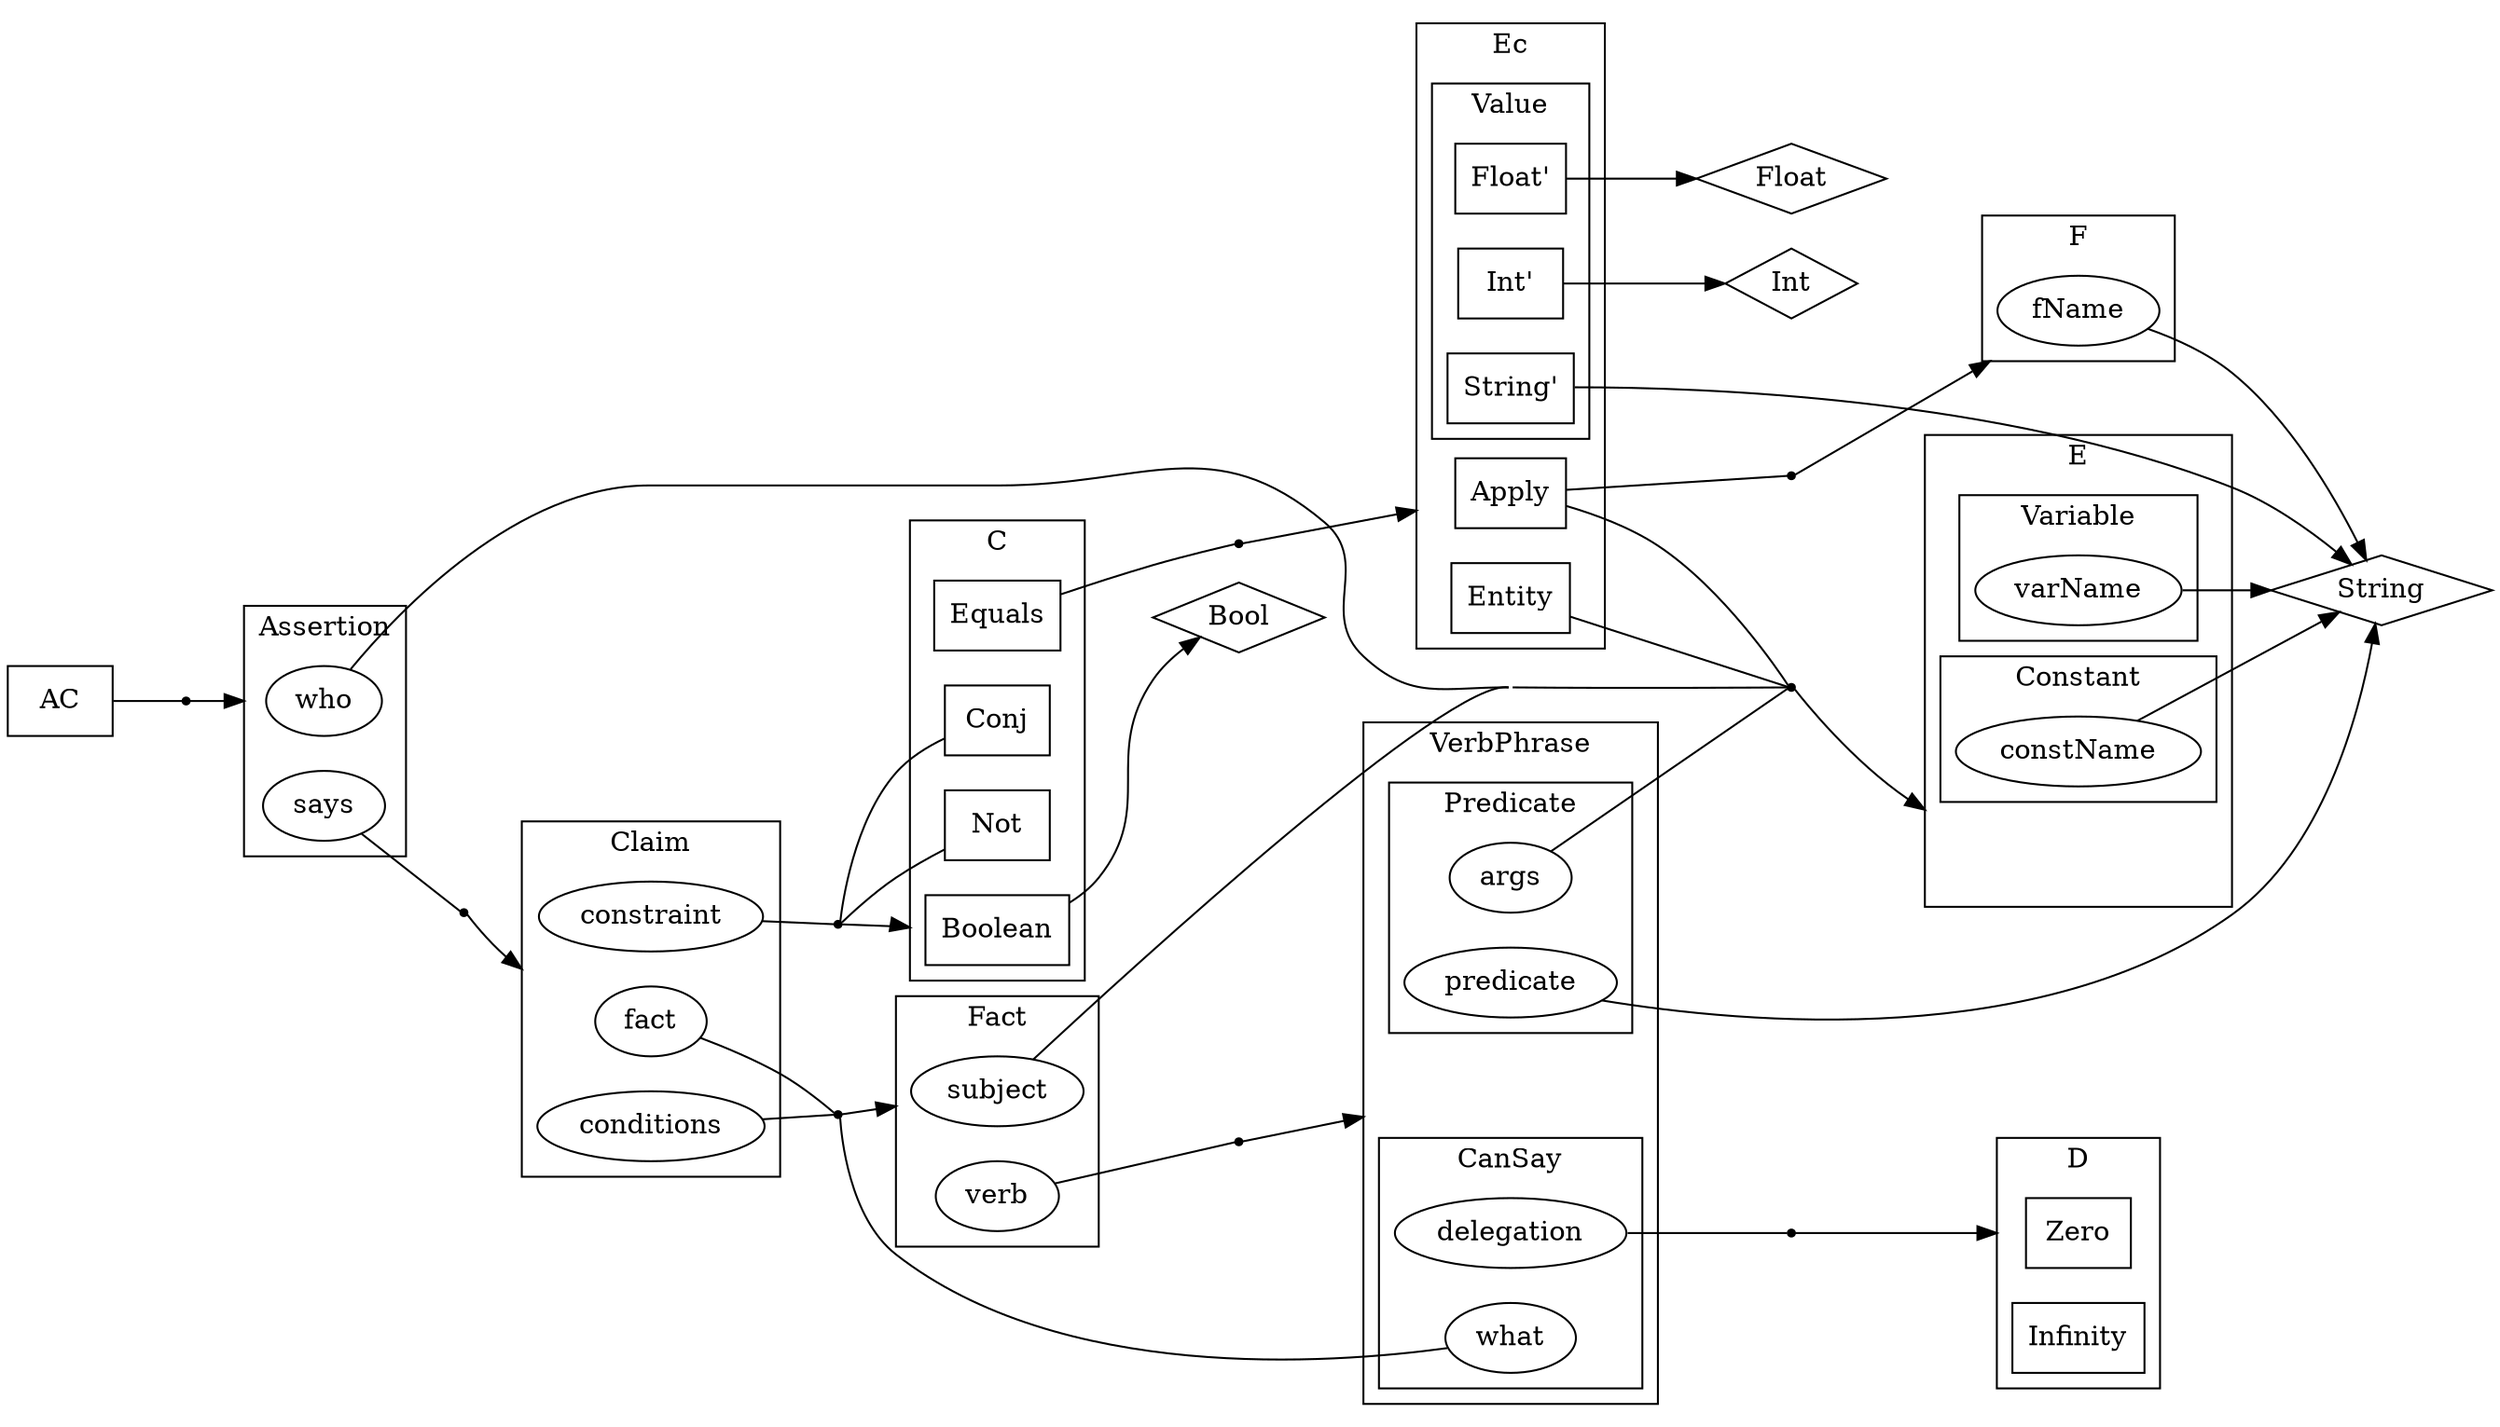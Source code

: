 digraph SecPAL {
    rankdir=LR;
    concentrate=true;
    overlap=false;
    splines=true;
    compound=true;  

    String [shape=diamond];
    Int [shape=diamond];
    Float [shape=diamond];
    Bool [shape=diamond];

    AC [shape=box];

    E [shape=point, size=0];
    subgraph cluster_e {
      label="E";
      e [style=invisible, size=0];
      subgraph cluster_variable {
        label="Variable";
        varName;
      }
      subgraph cluster_constant {
        label="Constant";
        constName;
      }
    }
    E -> e [lhead=cluster_e];

    D [shape=point, size=0];
    subgraph cluster_d {
      label="D";
      Zero [shape=box];
      Infinity [shape=box];
    }
    D -> Zero [lhead=cluster_d];

    VerbPhrase [shape=point, size=0];
    subgraph cluster_verbphrase {
      label="VerbPhrase";
      vp [style=invisible, size=0];
      subgraph cluster_predicate {
        label="Predicate";
        predicate;
        args;
      }

      subgraph cluster_cansay {
        label="CanSay";
        delegation;
        what;
      }
    }
    VerbPhrase -> vp [lhead=cluster_verbphrase];
    
    Fact [shape=point, size=0];
    subgraph cluster_fact {
      label="Fact";
      subject;
      verb;
    }
    Fact -> subject [lhead=cluster_fact];

    Claim [shape=point, size=0];
    subgraph cluster_claim {
      label="Claim";
      fact;
      conditions;
      constraint;
    }
    Claim -> fact [lhead=cluster_claim];

    Assertion [shape=point, size=0];
    subgraph cluster_assertion {
      label="Assertion";
      who;
      says;
    }
    Assertion -> who [lhead=cluster_assertion];

    F [shape=point, size=0];
    subgraph cluster_f {
      label="F";
      fName;
    }
    F->fName [lhead=cluster_f];

    C [shape=point, size=0];
    subgraph cluster_c {
      label="C";
      Boolean [shape=box];
      Conj [shape=box];
      Not [shape=box];
      Equals [shape=box];
    }
    C->Boolean [lhead=cluster_c];

    Ec [shape=point, size=0];
    subgraph cluster_ec {
      label="Ec";

      subgraph cluster_value {
        label="Value";
        Int1 [label="Int'", shape=box];
        Float1 [label="Float'", shape=box];
        String1 [label="String'", shape=box];
      }

      Apply [shape=box];
      Entity [shape=box];
    }
    Ec -> Apply [lhead=cluster_ec];


    AC -> Assertion [arrowhead=none];
    Apply -> E [arrowhead=none];
    Apply -> F [arrowhead=none];
    Boolean -> Bool;
    Conj -> C [arrowhead=none, constraint=false];
    Entity -> E [arrowhead=none];
    Equals -> Ec [arrowhead=none];
    Not -> C [arrowhead=none, constraint=false];
    args -> E [arrowhead=none];
    conditions->Fact [arrowhead=none];
    constName -> String;
    constraint->C [arrowhead=none];
    delegation->D [arrowhead=none];
    fName -> String;
    Float1 -> Float;
    String1 -> String;
    Int1 -> Int;
    fact->Fact [arrowhead=none];
    predicate->String;
    says->Claim [arrowhead=none];
    subject->E [arrowhead=none];
    varName -> String;
    verb->VerbPhrase [arrowhead=none];
    what->Fact [arrowhead=none];
    who->E [arrowhead=none];
}
